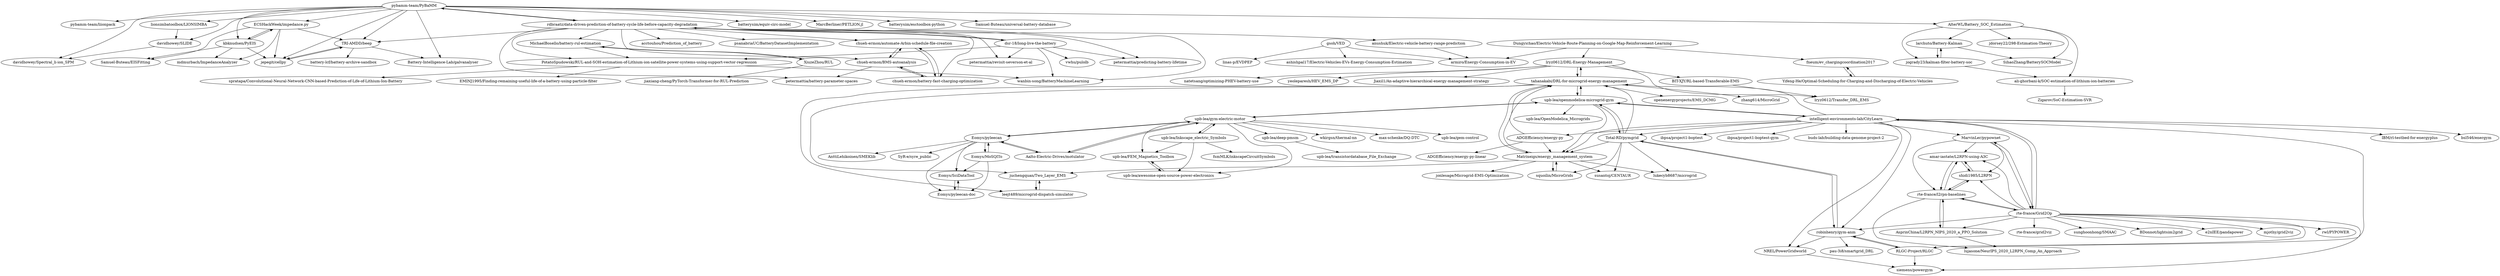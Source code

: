 digraph G {
"pybamm-team/PyBaMM" -> "pybamm-team/liionpack"
"pybamm-team/PyBaMM" -> "lionsimbatoolbox/LIONSIMBA"
"pybamm-team/PyBaMM" -> "TRI-AMDD/beep"
"pybamm-team/PyBaMM" -> "rdbraatz/data-driven-prediction-of-battery-cycle-life-before-capacity-degradation"
"pybamm-team/PyBaMM" -> "ECSHackWeek/impedance.py"
"pybamm-team/PyBaMM" -> "davidhowey/SLIDE"
"pybamm-team/PyBaMM" -> "jepegit/cellpy"
"pybamm-team/PyBaMM" -> "batterysim/equiv-circ-model"
"pybamm-team/PyBaMM" -> "MarcBerliner/PETLION.jl"
"pybamm-team/PyBaMM" -> "batterysim/esctoolbox-python"
"pybamm-team/PyBaMM" -> "kbknudsen/PyEIS"
"pybamm-team/PyBaMM" -> "davidhowey/Spectral_li-ion_SPM"
"pybamm-team/PyBaMM" -> "Samuel-Buteau/universal-battery-database"
"pybamm-team/PyBaMM" -> "Battery-Intelligence-Lab/galvanalyser"
"pybamm-team/PyBaMM" -> "AlterWL/Battery_SOC_Estimation"
"AlterWL/Battery_SOC_Estimation" -> "jdorsey22/298-Estimation-Theory"
"AlterWL/Battery_SOC_Estimation" -> "larchuto/Battery-Kalman"
"AlterWL/Battery_SOC_Estimation" -> "jogrady23/kalman-filter-battery-soc"
"AlterWL/Battery_SOC_Estimation" -> "SihaoZhang/BatterySOCModel"
"AlterWL/Battery_SOC_Estimation" -> "ali-ghorbani-k/SOC-estimation-of-lithium-ion-batteries"
"tahanakabi/DRL-for-microgrid-energy-management" -> "zhang614/MicroGrid"
"tahanakabi/DRL-for-microgrid-energy-management" -> "Matrixeigs/energy_management_system"
"tahanakabi/DRL-for-microgrid-energy-management" -> "leejt489/microgrid-dispatch-simulator"
"tahanakabi/DRL-for-microgrid-energy-management" -> "juchengquan/Two_Layer_EMS"
"tahanakabi/DRL-for-microgrid-energy-management" -> "lryz0612/DRL-Energy-Management"
"tahanakabi/DRL-for-microgrid-energy-management" -> "upb-lea/openmodelica-microgrid-gym"
"tahanakabi/DRL-for-microgrid-energy-management" -> "openenergyprojects/EMS_DCMG"
"fneum/ev_chargingcoordination2017" -> "Yifeng-He/Optimal-Scheduling-for-Charging-and-Discharging-of-Electric-Vehicles"
"Total-RD/pymgrid" -> "Matrixeigs/energy_management_system"
"Total-RD/pymgrid" -> "tahanakabi/DRL-for-microgrid-energy-management"
"Total-RD/pymgrid" -> "upb-lea/openmodelica-microgrid-gym"
"Total-RD/pymgrid" -> "robinhenry/gym-anm"
"Total-RD/pymgrid" -> "lukecyb8687/microgrid"
"Total-RD/pymgrid" -> "susantoj/CENTAUR"
"Total-RD/pymgrid" -> "squoilin/MicroGrids"
"chueh-ermon/automate-Arbin-schedule-file-creation" -> "chueh-ermon/BMS-autoanalysis"
"chueh-ermon/automate-Arbin-schedule-file-creation" -> "chueh-ermon/battery-fast-charging-optimization"
"chueh-ermon/battery-fast-charging-optimization" -> "chueh-ermon/automate-Arbin-schedule-file-creation"
"chueh-ermon/battery-fast-charging-optimization" -> "chueh-ermon/BMS-autoanalysis"
"davidhowey/SLIDE" -> "davidhowey/Spectral_li-ion_SPM"
"Eomys/pyleecan" -> "Eomys/SciDataTool"
"Eomys/pyleecan" -> "Eomys/MoSQITo"
"Eomys/pyleecan" -> "Eomys/pyleecan-doc"
"Eomys/pyleecan" -> "upb-lea/gym-electric-motor"
"Eomys/pyleecan" -> "AnttiLehikoinen/SMEKlib"
"Eomys/pyleecan" -> "Aalto-Electric-Drives/motulator"
"Eomys/pyleecan" -> "SyR-e/syre_public"
"MarvinLer/pypownet" -> "amar-iastate/L2RPN-using-A3C"
"MarvinLer/pypownet" -> "shidi1985/L2RPN"
"MarvinLer/pypownet" -> "rte-france/Grid2Op"
"MarvinLer/pypownet" -> "rte-france/l2rpn-baselines"
"amar-iastate/L2RPN-using-A3C" -> "shidi1985/L2RPN"
"amar-iastate/L2RPN-using-A3C" -> "rte-france/l2rpn-baselines"
"rte-france/Grid2Op" -> "rte-france/l2rpn-baselines"
"rte-france/Grid2Op" -> "MarvinLer/pypownet"
"rte-france/Grid2Op" -> "shidi1985/L2RPN"
"rte-france/Grid2Op" -> "robinhenry/gym-anm"
"rte-france/Grid2Op" -> "AsprinChina/L2RPN_NIPS_2020_a_PPO_Solution"
"rte-france/Grid2Op" -> "amar-iastate/L2RPN-using-A3C"
"rte-france/Grid2Op" -> "BDonnot/lightsim2grid"
"rte-france/Grid2Op" -> "e2nIEE/pandapower" ["e"=1]
"rte-france/Grid2Op" -> "RLGC-Project/RLGC"
"rte-france/Grid2Op" -> "mjothy/grid2viz"
"rte-france/Grid2Op" -> "rwl/PYPOWER" ["e"=1]
"rte-france/Grid2Op" -> "intelligent-environments-lab/CityLearn"
"rte-france/Grid2Op" -> "rte-france/grid2viz"
"rte-france/Grid2Op" -> "sunghoonhong/SMAAC"
"rte-france/Grid2Op" -> "siemens/powergym"
"rte-france/l2rpn-baselines" -> "amar-iastate/L2RPN-using-A3C"
"rte-france/l2rpn-baselines" -> "AsprinChina/L2RPN_NIPS_2020_a_PPO_Solution"
"rte-france/l2rpn-baselines" -> "shidi1985/L2RPN"
"rte-france/l2rpn-baselines" -> "rte-france/Grid2Op"
"rte-france/l2rpn-baselines" -> "lujasone/NeurIPS_2020_L2RPN_Comp_An_Approach"
"shidi1985/L2RPN" -> "amar-iastate/L2RPN-using-A3C"
"shidi1985/L2RPN" -> "rte-france/l2rpn-baselines"
"PotatoSpudowski/RUL-and-SOH-estimation-of-Lithium-ion-satellite-power-systems-using-support-vector-regression" -> "wanbin-song/BatteryMachineLearning"
"PotatoSpudowski/RUL-and-SOH-estimation-of-Lithium-ion-satellite-power-systems-using-support-vector-regression" -> "EMINJ1995/Finding-remaining-useful-life-of-a-battery-using-particle-filter"
"PotatoSpudowski/RUL-and-SOH-estimation-of-Lithium-ion-satellite-power-systems-using-support-vector-regression" -> "spratapa/Convolutional-Neural-Network-CNN-based-Prediction-of-Life-of-Lithium-Ion-Battery"
"dsr-18/long-live-the-battery" -> "petermattia/predicting-battery-lifetime"
"dsr-18/long-live-the-battery" -> "wanbin-song/BatteryMachineLearning"
"dsr-18/long-live-the-battery" -> "PotatoSpudowski/RUL-and-SOH-estimation-of-Lithium-ion-satellite-power-systems-using-support-vector-regression"
"dsr-18/long-live-the-battery" -> "petermattia/revisit-severson-et-al"
"dsr-18/long-live-the-battery" -> "rdbraatz/data-driven-prediction-of-battery-cycle-life-before-capacity-degradation"
"dsr-18/long-live-the-battery" -> "vwhu/pulolb"
"rdbraatz/data-driven-prediction-of-battery-cycle-life-before-capacity-degradation" -> "dsr-18/long-live-the-battery"
"rdbraatz/data-driven-prediction-of-battery-cycle-life-before-capacity-degradation" -> "chueh-ermon/battery-fast-charging-optimization"
"rdbraatz/data-driven-prediction-of-battery-cycle-life-before-capacity-degradation" -> "chueh-ermon/BMS-autoanalysis"
"rdbraatz/data-driven-prediction-of-battery-cycle-life-before-capacity-degradation" -> "PotatoSpudowski/RUL-and-SOH-estimation-of-Lithium-ion-satellite-power-systems-using-support-vector-regression"
"rdbraatz/data-driven-prediction-of-battery-cycle-life-before-capacity-degradation" -> "petermattia/predicting-battery-lifetime"
"rdbraatz/data-driven-prediction-of-battery-cycle-life-before-capacity-degradation" -> "TRI-AMDD/beep"
"rdbraatz/data-driven-prediction-of-battery-cycle-life-before-capacity-degradation" -> "wanbin-song/BatteryMachineLearning"
"rdbraatz/data-driven-prediction-of-battery-cycle-life-before-capacity-degradation" -> "petermattia/revisit-severson-et-al"
"rdbraatz/data-driven-prediction-of-battery-cycle-life-before-capacity-degradation" -> "chueh-ermon/automate-Arbin-schedule-file-creation"
"rdbraatz/data-driven-prediction-of-battery-cycle-life-before-capacity-degradation" -> "pybamm-team/PyBaMM"
"rdbraatz/data-driven-prediction-of-battery-cycle-life-before-capacity-degradation" -> "MichaelBosello/battery-rul-estimation"
"rdbraatz/data-driven-prediction-of-battery-cycle-life-before-capacity-degradation" -> "acctouhou/Prediction_of_battery"
"rdbraatz/data-driven-prediction-of-battery-cycle-life-before-capacity-degradation" -> "petermattia/battery-parameter-spaces"
"rdbraatz/data-driven-prediction-of-battery-cycle-life-before-capacity-degradation" -> "psanabriaUC/BatteryDatasetImplementation"
"rdbraatz/data-driven-prediction-of-battery-cycle-life-before-capacity-degradation" -> "anushuk/Electric-vehicle-battery-range-prediction"
"lryz0612/DRL-Energy-Management" -> "lryz0612/Transfer_DRL_EMS"
"lryz0612/DRL-Energy-Management" -> "natetsang/optimizing-PHEV-battery-use"
"lryz0612/DRL-Energy-Management" -> "yeoleparesh/HEV_EMS_DP"
"lryz0612/DRL-Energy-Management" -> "BIT-XJY/RL-based-Transferable-EMS"
"lryz0612/DRL-Energy-Management" -> "tahanakabi/DRL-for-microgrid-energy-management"
"lryz0612/DRL-Energy-Management" -> "Jiaxil1/An-adaptive-hierarchical-energy-management-strategy"
"RLGC-Project/RLGC" -> "siemens/powergym"
"RLGC-Project/RLGC" -> "robinhenry/gym-anm"
"Yifeng-He/Optimal-Scheduling-for-Charging-and-Discharging-of-Electric-Vehicles" -> "fneum/ev_chargingcoordination2017"
"Eomys/MoSQITo" -> "Eomys/SciDataTool"
"Eomys/MoSQITo" -> "Eomys/pyleecan-doc"
"Eomys/MoSQITo" -> "Eomys/pyleecan"
"ADGEfficiency/energy-py" -> "tahanakabi/DRL-for-microgrid-energy-management"
"ADGEfficiency/energy-py" -> "ADGEfficiency/energy-py-linear"
"ADGEfficiency/energy-py" -> "Matrixeigs/energy_management_system"
"Eomys/SciDataTool" -> "Eomys/pyleecan-doc"
"Matrixeigs/energy_management_system" -> "squoilin/MicroGrids"
"Matrixeigs/energy_management_system" -> "tahanakabi/DRL-for-microgrid-energy-management"
"Matrixeigs/energy_management_system" -> "susantoj/CENTAUR"
"Matrixeigs/energy_management_system" -> "jonlesage/Microgrid-EMS-Optimization"
"Matrixeigs/energy_management_system" -> "lukecyb8687/microgrid"
"Matrixeigs/energy_management_system" -> "juchengquan/Two_Layer_EMS"
"intelligent-environments-lab/CityLearn" -> "IBM/rl-testbed-for-energyplus" ["e"=1]
"intelligent-environments-lab/CityLearn" -> "upb-lea/openmodelica-microgrid-gym"
"intelligent-environments-lab/CityLearn" -> "Total-RD/pymgrid"
"intelligent-environments-lab/CityLearn" -> "robinhenry/gym-anm"
"intelligent-environments-lab/CityLearn" -> "NREL/PowerGridworld"
"intelligent-environments-lab/CityLearn" -> "rte-france/Grid2Op"
"intelligent-environments-lab/CityLearn" -> "bsl546/energym"
"intelligent-environments-lab/CityLearn" -> "ibpsa/project1-boptest" ["e"=1]
"intelligent-environments-lab/CityLearn" -> "ibpsa/project1-boptest-gym"
"intelligent-environments-lab/CityLearn" -> "RLGC-Project/RLGC"
"intelligent-environments-lab/CityLearn" -> "tahanakabi/DRL-for-microgrid-energy-management"
"intelligent-environments-lab/CityLearn" -> "ADGEfficiency/energy-py"
"intelligent-environments-lab/CityLearn" -> "Matrixeigs/energy_management_system"
"intelligent-environments-lab/CityLearn" -> "buds-lab/building-data-genome-project-2" ["e"=1]
"intelligent-environments-lab/CityLearn" -> "MarvinLer/pypownet"
"robinhenry/gym-anm" -> "RLGC-Project/RLGC"
"robinhenry/gym-anm" -> "pau-3i8/smartgrid_DRL"
"robinhenry/gym-anm" -> "Total-RD/pymgrid"
"robinhenry/gym-anm" -> "NREL/PowerGridworld"
"upb-lea/openmodelica-microgrid-gym" -> "tahanakabi/DRL-for-microgrid-energy-management"
"upb-lea/openmodelica-microgrid-gym" -> "Matrixeigs/energy_management_system"
"upb-lea/openmodelica-microgrid-gym" -> "Total-RD/pymgrid"
"upb-lea/openmodelica-microgrid-gym" -> "upb-lea/OpenModelica_Microgrids"
"upb-lea/openmodelica-microgrid-gym" -> "upb-lea/gym-electric-motor"
"upb-lea/openmodelica-microgrid-gym" -> "intelligent-environments-lab/CityLearn"
"MichaelBosello/battery-rul-estimation" -> "XiuzeZhou/RUL"
"MichaelBosello/battery-rul-estimation" -> "PotatoSpudowski/RUL-and-SOH-estimation-of-Lithium-ion-satellite-power-systems-using-support-vector-regression"
"juchengquan/Two_Layer_EMS" -> "leejt489/microgrid-dispatch-simulator"
"leejt489/microgrid-dispatch-simulator" -> "juchengquan/Two_Layer_EMS"
"kbknudsen/PyEIS" -> "ECSHackWeek/impedance.py"
"kbknudsen/PyEIS" -> "mdmurbach/ImpedanceAnalyzer"
"kbknudsen/PyEIS" -> "jepegit/cellpy"
"kbknudsen/PyEIS" -> "Samuel-Buteau/EISFitting"
"ali-ghorbani-k/SOC-estimation-of-lithium-ion-batteries" -> "Zigarov/SoC-Estimation-SVR"
"NREL/PowerGridworld" -> "siemens/powergym"
"upb-lea/Inkscape_electric_Symbols" -> "upb-lea/awesome-open-source-power-electronics"
"upb-lea/Inkscape_electric_Symbols" -> "upb-lea/gym-electric-motor"
"upb-lea/Inkscape_electric_Symbols" -> "fsmMLK/inkscapeCircuitSymbols" ["e"=1]
"upb-lea/Inkscape_electric_Symbols" -> "upb-lea/FEM_Magnetics_Toolbox"
"upb-lea/gym-electric-motor" -> "Eomys/pyleecan"
"upb-lea/gym-electric-motor" -> "upb-lea/Inkscape_electric_Symbols"
"upb-lea/gym-electric-motor" -> "upb-lea/gem-control"
"upb-lea/gym-electric-motor" -> "wkirgsn/thermal-nn"
"upb-lea/gym-electric-motor" -> "Aalto-Electric-Drives/motulator"
"upb-lea/gym-electric-motor" -> "upb-lea/deep-pmsm"
"upb-lea/gym-electric-motor" -> "upb-lea/openmodelica-microgrid-gym"
"upb-lea/gym-electric-motor" -> "upb-lea/awesome-open-source-power-electronics"
"upb-lea/gym-electric-motor" -> "max-schenke/DQ-DTC"
"upb-lea/gym-electric-motor" -> "upb-lea/FEM_Magnetics_Toolbox"
"TRI-AMDD/beep" -> "jepegit/cellpy"
"TRI-AMDD/beep" -> "Battery-Intelligence-Lab/galvanalyser"
"TRI-AMDD/beep" -> "battery-lcf/battery-archive-sandbox"
"lionsimbatoolbox/LIONSIMBA" -> "davidhowey/SLIDE"
"gsoh/VED" -> "linas-p/EVDPEP"
"gsoh/VED" -> "armiro/Energy-Consumption-in-EV"
"gsoh/VED" -> "ashishpal17/Electric-Vehicles-EVs-Energy-Consumption-Estimation"
"AsprinChina/L2RPN_NIPS_2020_a_PPO_Solution" -> "lujasone/NeurIPS_2020_L2RPN_Comp_An_Approach"
"AsprinChina/L2RPN_NIPS_2020_a_PPO_Solution" -> "rte-france/l2rpn-baselines"
"larchuto/Battery-Kalman" -> "jogrady23/kalman-filter-battery-soc"
"larchuto/Battery-Kalman" -> "SihaoZhang/BatterySOCModel"
"XiuzeZhou/RUL" -> "jiaxiang-cheng/PyTorch-Transformer-for-RUL-Prediction" ["e"=1]
"XiuzeZhou/RUL" -> "MichaelBosello/battery-rul-estimation"
"Aalto-Electric-Drives/motulator" -> "upb-lea/gym-electric-motor"
"Aalto-Electric-Drives/motulator" -> "Eomys/pyleecan"
"anushuk/Electric-vehicle-battery-range-prediction" -> "armiro/Energy-Consumption-in-EV"
"Dungyichao/Electric-Vehicle-Route-Planning-on-Google-Map-Reinforcement-Learning" -> "lryz0612/DRL-Energy-Management"
"Dungyichao/Electric-Vehicle-Route-Planning-on-Google-Map-Reinforcement-Learning" -> "armiro/Energy-Consumption-in-EV"
"Dungyichao/Electric-Vehicle-Route-Planning-on-Google-Map-Reinforcement-Learning" -> "fneum/ev_chargingcoordination2017"
"upb-lea/FEM_Magnetics_Toolbox" -> "upb-lea/awesome-open-source-power-electronics"
"ECSHackWeek/impedance.py" -> "kbknudsen/PyEIS"
"ECSHackWeek/impedance.py" -> "mdmurbach/ImpedanceAnalyzer"
"ECSHackWeek/impedance.py" -> "jepegit/cellpy"
"ECSHackWeek/impedance.py" -> "Samuel-Buteau/EISFitting"
"ECSHackWeek/impedance.py" -> "TRI-AMDD/beep"
"squoilin/MicroGrids" -> "Matrixeigs/energy_management_system"
"upb-lea/awesome-open-source-power-electronics" -> "upb-lea/FEM_Magnetics_Toolbox"
"jogrady23/kalman-filter-battery-soc" -> "larchuto/Battery-Kalman"
"jogrady23/kalman-filter-battery-soc" -> "ali-ghorbani-k/SOC-estimation-of-lithium-ion-batteries"
"BIT-XJY/RL-based-Transferable-EMS" -> "lryz0612/Transfer_DRL_EMS"
"upb-lea/deep-pmsm" -> "upb-lea/transistordatabase_File_Exchange"
"Eomys/pyleecan-doc" -> "Eomys/SciDataTool"
"chueh-ermon/BMS-autoanalysis" -> "chueh-ermon/automate-Arbin-schedule-file-creation"
"chueh-ermon/BMS-autoanalysis" -> "chueh-ermon/battery-fast-charging-optimization"
"chueh-ermon/BMS-autoanalysis" -> "petermattia/battery-parameter-spaces"
"jepegit/cellpy" -> "TRI-AMDD/beep"
"pybamm-team/PyBaMM" ["l"="24.96,31.94"]
"pybamm-team/liionpack" ["l"="24.97,31.96"]
"lionsimbatoolbox/LIONSIMBA" ["l"="24.992,31.962"]
"TRI-AMDD/beep" ["l"="24.936,31.918"]
"rdbraatz/data-driven-prediction-of-battery-cycle-life-before-capacity-degradation" ["l"="24.889,31.935"]
"ECSHackWeek/impedance.py" ["l"="24.969,31.902"]
"davidhowey/SLIDE" ["l"="24.992,31.945"]
"jepegit/cellpy" ["l"="24.961,31.918"]
"batterysim/equiv-circ-model" ["l"="24.937,31.959"]
"MarcBerliner/PETLION.jl" ["l"="24.95,31.97"]
"batterysim/esctoolbox-python" ["l"="24.97,31.976"]
"kbknudsen/PyEIS" ["l"="24.986,31.909"]
"davidhowey/Spectral_li-ion_SPM" ["l"="24.988,31.933"]
"Samuel-Buteau/universal-battery-database" ["l"="24.949,31.908"]
"Battery-Intelligence-Lab/galvanalyser" ["l"="24.936,31.935"]
"AlterWL/Battery_SOC_Estimation" ["l"="25.033,31.951"]
"jdorsey22/298-Estimation-Theory" ["l"="25.039,31.972"]
"larchuto/Battery-Kalman" ["l"="25.061,31.94"]
"jogrady23/kalman-filter-battery-soc" ["l"="25.061,31.953"]
"SihaoZhang/BatterySOCModel" ["l"="25.047,31.933"]
"ali-ghorbani-k/SOC-estimation-of-lithium-ion-batteries" ["l"="25.063,31.969"]
"tahanakabi/DRL-for-microgrid-energy-management" ["l"="24.546,32.027"]
"zhang614/MicroGrid" ["l"="24.573,32.028"]
"Matrixeigs/energy_management_system" ["l"="24.526,32.025"]
"leejt489/microgrid-dispatch-simulator" ["l"="24.57,32.046"]
"juchengquan/Two_Layer_EMS" ["l"="24.552,32.046"]
"lryz0612/DRL-Energy-Management" ["l"="24.608,32.014"]
"upb-lea/openmodelica-microgrid-gym" ["l"="24.51,32.052"]
"openenergyprojects/EMS_DCMG" ["l"="24.568,32.014"]
"fneum/ev_chargingcoordination2017" ["l"="24.687,31.968"]
"Yifeng-He/Optimal-Scheduling-for-Charging-and-Discharging-of-Electric-Vehicles" ["l"="24.689,31.951"]
"Total-RD/pymgrid" ["l"="24.506,32.031"]
"robinhenry/gym-anm" ["l"="24.469,32.024"]
"lukecyb8687/microgrid" ["l"="24.526,32.042"]
"susantoj/CENTAUR" ["l"="24.53,32.012"]
"squoilin/MicroGrids" ["l"="24.513,32.012"]
"chueh-ermon/automate-Arbin-schedule-file-creation" ["l"="24.877,31.956"]
"chueh-ermon/BMS-autoanalysis" ["l"="24.891,31.96"]
"chueh-ermon/battery-fast-charging-optimization" ["l"="24.878,31.969"]
"Eomys/pyleecan" ["l"="24.466,32.134"]
"Eomys/SciDataTool" ["l"="24.458,32.161"]
"Eomys/MoSQITo" ["l"="24.447,32.15"]
"Eomys/pyleecan-doc" ["l"="24.465,32.151"]
"upb-lea/gym-electric-motor" ["l"="24.495,32.105"]
"AnttiLehikoinen/SMEKlib" ["l"="24.435,32.133"]
"Aalto-Electric-Drives/motulator" ["l"="24.474,32.118"]
"SyR-e/syre_public" ["l"="24.479,32.152"]
"MarvinLer/pypownet" ["l"="24.438,31.99"]
"amar-iastate/L2RPN-using-A3C" ["l"="24.446,31.974"]
"shidi1985/L2RPN" ["l"="24.438,31.965"]
"rte-france/Grid2Op" ["l"="24.454,31.991"]
"rte-france/l2rpn-baselines" ["l"="24.43,31.976"]
"AsprinChina/L2RPN_NIPS_2020_a_PPO_Solution" ["l"="24.415,31.978"]
"BDonnot/lightsim2grid" ["l"="24.417,31.997"]
"e2nIEE/pandapower" ["l"="26.013,-18.847"]
"RLGC-Project/RLGC" ["l"="24.458,32.01"]
"mjothy/grid2viz" ["l"="24.474,31.981"]
"rwl/PYPOWER" ["l"="26.033,-18.866"]
"intelligent-environments-lab/CityLearn" ["l"="24.486,32.018"]
"rte-france/grid2viz" ["l"="24.459,31.964"]
"sunghoonhong/SMAAC" ["l"="24.47,31.969"]
"siemens/powergym" ["l"="24.435,32.012"]
"lujasone/NeurIPS_2020_L2RPN_Comp_An_Approach" ["l"="24.407,31.965"]
"PotatoSpudowski/RUL-and-SOH-estimation-of-Lithium-ion-satellite-power-systems-using-support-vector-regression" ["l"="24.855,31.91"]
"wanbin-song/BatteryMachineLearning" ["l"="24.871,31.918"]
"EMINJ1995/Finding-remaining-useful-life-of-a-battery-using-particle-filter" ["l"="24.839,31.892"]
"spratapa/Convolutional-Neural-Network-CNN-based-Prediction-of-Life-of-Lithium-Ion-Battery" ["l"="24.833,31.906"]
"dsr-18/long-live-the-battery" ["l"="24.858,31.931"]
"petermattia/predicting-battery-lifetime" ["l"="24.854,31.947"]
"petermattia/revisit-severson-et-al" ["l"="24.867,31.943"]
"vwhu/pulolb" ["l"="24.833,31.928"]
"MichaelBosello/battery-rul-estimation" ["l"="24.873,31.895"]
"acctouhou/Prediction_of_battery" ["l"="24.908,31.927"]
"petermattia/battery-parameter-spaces" ["l"="24.903,31.951"]
"psanabriaUC/BatteryDatasetImplementation" ["l"="24.895,31.91"]
"anushuk/Electric-vehicle-battery-range-prediction" ["l"="24.815,31.959"]
"lryz0612/Transfer_DRL_EMS" ["l"="24.631,32.012"]
"natetsang/optimizing-PHEV-battery-use" ["l"="24.625,31.997"]
"yeoleparesh/HEV_EMS_DP" ["l"="24.605,31.992"]
"BIT-XJY/RL-based-Transferable-EMS" ["l"="24.632,32.025"]
"Jiaxil1/An-adaptive-hierarchical-energy-management-strategy" ["l"="24.613,32.033"]
"ADGEfficiency/energy-py" ["l"="24.522,31.999"]
"ADGEfficiency/energy-py-linear" ["l"="24.53,31.972"]
"jonlesage/Microgrid-EMS-Optimization" ["l"="24.55,32"]
"IBM/rl-testbed-for-energyplus" ["l"="-19.124,37.256"]
"NREL/PowerGridworld" ["l"="24.45,32.027"]
"bsl546/energym" ["l"="24.466,32.045"]
"ibpsa/project1-boptest" ["l"="-19.113,37.204"]
"ibpsa/project1-boptest-gym" ["l"="24.482,32.041"]
"buds-lab/building-data-genome-project-2" ["l"="-18.982,37.262"]
"pau-3i8/smartgrid_DRL" ["l"="24.447,32.041"]
"upb-lea/OpenModelica_Microgrids" ["l"="24.516,32.069"]
"XiuzeZhou/RUL" ["l"="24.87,31.875"]
"mdmurbach/ImpedanceAnalyzer" ["l"="24.997,31.893"]
"Samuel-Buteau/EISFitting" ["l"="24.982,31.885"]
"Zigarov/SoC-Estimation-SVR" ["l"="25.081,31.978"]
"upb-lea/Inkscape_electric_Symbols" ["l"="24.501,32.128"]
"upb-lea/awesome-open-source-power-electronics" ["l"="24.522,32.122"]
"fsmMLK/inkscapeCircuitSymbols" ["l"="7.367,9.407"]
"upb-lea/FEM_Magnetics_Toolbox" ["l"="24.516,32.135"]
"upb-lea/gem-control" ["l"="24.512,32.094"]
"wkirgsn/thermal-nn" ["l"="24.479,32.091"]
"upb-lea/deep-pmsm" ["l"="24.529,32.105"]
"max-schenke/DQ-DTC" ["l"="24.473,32.101"]
"battery-lcf/battery-archive-sandbox" ["l"="24.93,31.893"]
"gsoh/VED" ["l"="24.758,31.999"]
"linas-p/EVDPEP" ["l"="24.755,32.015"]
"armiro/Energy-Consumption-in-EV" ["l"="24.75,31.978"]
"ashishpal17/Electric-Vehicles-EVs-Energy-Consumption-Estimation" ["l"="24.774,32.007"]
"jiaxiang-cheng/PyTorch-Transformer-for-RUL-Prediction" ["l"="25.757,32.679"]
"Dungyichao/Electric-Vehicle-Route-Planning-on-Google-Map-Reinforcement-Learning" ["l"="24.681,31.992"]
"upb-lea/transistordatabase_File_Exchange" ["l"="24.548,32.11"]
}
